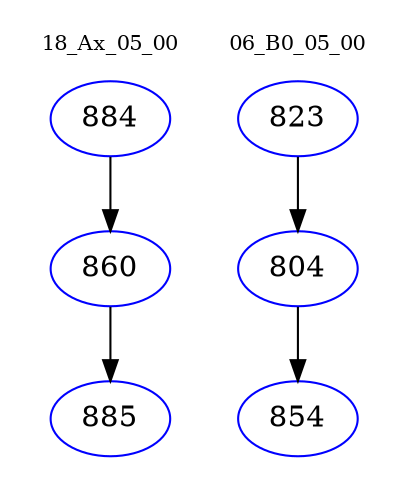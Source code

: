 digraph{
subgraph cluster_0 {
color = white
label = "18_Ax_05_00";
fontsize=10;
T0_884 [label="884", color="blue"]
T0_884 -> T0_860 [color="black"]
T0_860 [label="860", color="blue"]
T0_860 -> T0_885 [color="black"]
T0_885 [label="885", color="blue"]
}
subgraph cluster_1 {
color = white
label = "06_B0_05_00";
fontsize=10;
T1_823 [label="823", color="blue"]
T1_823 -> T1_804 [color="black"]
T1_804 [label="804", color="blue"]
T1_804 -> T1_854 [color="black"]
T1_854 [label="854", color="blue"]
}
}
